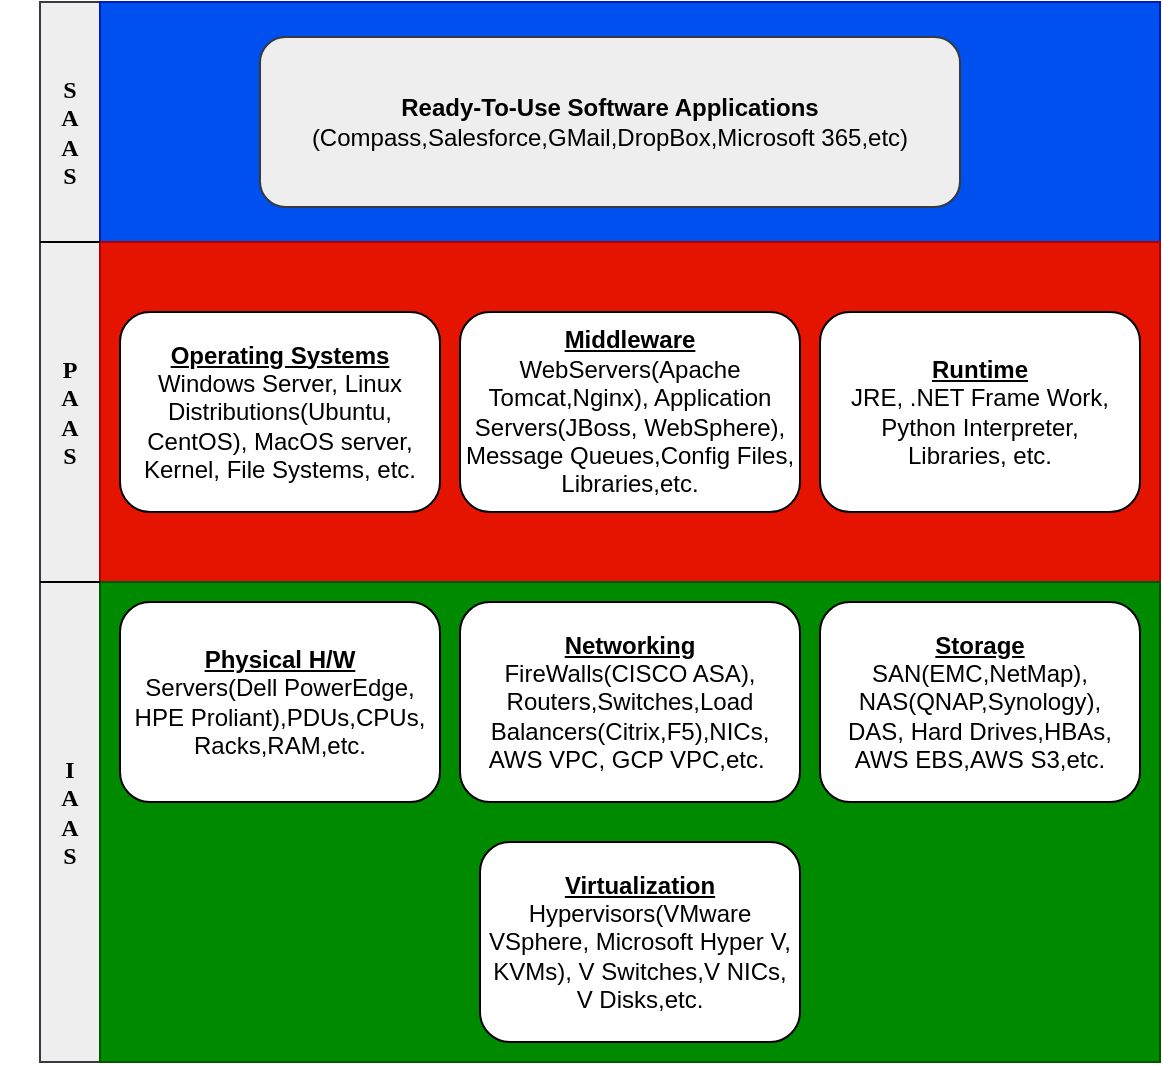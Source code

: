 <mxfile version="26.0.10">
  <diagram name="Page-1" id="xQfCdXBaoYpENJeM7S9G">
    <mxGraphModel dx="1050" dy="563" grid="1" gridSize="10" guides="1" tooltips="1" connect="1" arrows="1" fold="1" page="1" pageScale="1" pageWidth="850" pageHeight="1100" math="0" shadow="0">
      <root>
        <mxCell id="0" />
        <mxCell id="1" parent="0" />
        <mxCell id="vwg0xqAuFkWLNpj44O0B-1" value="" style="whiteSpace=wrap;html=1;aspect=fixed;fillColor=#eeeeee;strokeColor=#36393d;" vertex="1" parent="1">
          <mxGeometry x="120" y="70" width="530" height="530" as="geometry" />
        </mxCell>
        <mxCell id="vwg0xqAuFkWLNpj44O0B-2" value="" style="rounded=0;whiteSpace=wrap;html=1;fillColor=#0050ef;fontColor=#ffffff;strokeColor=#001DBC;" vertex="1" parent="1">
          <mxGeometry x="150" y="70" width="530" height="120" as="geometry" />
        </mxCell>
        <mxCell id="vwg0xqAuFkWLNpj44O0B-3" value="" style="rounded=0;whiteSpace=wrap;html=1;fillColor=#e51400;strokeColor=#B20000;fontColor=#ffffff;" vertex="1" parent="1">
          <mxGeometry x="150" y="190" width="530" height="170" as="geometry" />
        </mxCell>
        <mxCell id="vwg0xqAuFkWLNpj44O0B-4" value="" style="rounded=0;whiteSpace=wrap;html=1;fillColor=#008a00;strokeColor=#005700;fontColor=#ffffff;" vertex="1" parent="1">
          <mxGeometry x="150" y="360" width="530" height="240" as="geometry" />
        </mxCell>
        <mxCell id="vwg0xqAuFkWLNpj44O0B-5" value="&lt;b&gt;&lt;u&gt;Physical H/W&lt;/u&gt;&lt;/b&gt;&lt;div&gt;Servers(Dell PowerEdge, HPE&lt;span style=&quot;background-color: transparent; color: light-dark(rgb(0, 0, 0), rgb(255, 255, 255));&quot;&gt;&amp;nbsp;Proliant),PDUs,CPUs,&lt;/span&gt;&lt;/div&gt;&lt;div&gt;&lt;span style=&quot;background-color: transparent; color: light-dark(rgb(0, 0, 0), rgb(255, 255, 255));&quot;&gt;Racks,RAM,etc.&lt;/span&gt;&lt;/div&gt;" style="rounded=1;whiteSpace=wrap;html=1;" vertex="1" parent="1">
          <mxGeometry x="160" y="370" width="160" height="100" as="geometry" />
        </mxCell>
        <mxCell id="vwg0xqAuFkWLNpj44O0B-6" value="&lt;b&gt;&lt;u&gt;Networking&lt;/u&gt;&lt;/b&gt;&lt;div&gt;FireWalls(CISCO ASA),&lt;/div&gt;&lt;div&gt;Routers,Switches,Load Balancers(Citrix,F5),NICs,&lt;/div&gt;&lt;div&gt;AWS VPC, GCP VPC,etc.&amp;nbsp;&lt;/div&gt;" style="rounded=1;whiteSpace=wrap;html=1;align=center;" vertex="1" parent="1">
          <mxGeometry x="330" y="370" width="170" height="100" as="geometry" />
        </mxCell>
        <mxCell id="vwg0xqAuFkWLNpj44O0B-7" value="&lt;b&gt;&lt;u&gt;Storage&lt;/u&gt;&lt;/b&gt;&lt;div&gt;SAN(EMC,NetMap),&lt;/div&gt;&lt;div&gt;NAS(QNAP,Synology),&lt;/div&gt;&lt;div&gt;DAS, Hard Drives,HBAs,&lt;/div&gt;&lt;div&gt;AWS EBS,AWS S3,etc.&lt;/div&gt;" style="rounded=1;whiteSpace=wrap;html=1;" vertex="1" parent="1">
          <mxGeometry x="510" y="370" width="160" height="100" as="geometry" />
        </mxCell>
        <mxCell id="vwg0xqAuFkWLNpj44O0B-8" value="&lt;b style=&quot;&quot;&gt;&lt;u&gt;Virtualization&lt;/u&gt;&lt;/b&gt;&lt;div&gt;Hypervisors(VMware VSphere, Microsoft Hyper V, KVMs), V Switches,V NICs, V Disks,etc.&lt;/div&gt;" style="rounded=1;whiteSpace=wrap;html=1;" vertex="1" parent="1">
          <mxGeometry x="340" y="490" width="160" height="100" as="geometry" />
        </mxCell>
        <mxCell id="vwg0xqAuFkWLNpj44O0B-9" value="&lt;b&gt;&lt;u&gt;Operating Systems&lt;/u&gt;&lt;/b&gt;&lt;div&gt;&lt;span style=&quot;background-color: transparent; color: light-dark(rgb(0, 0, 0), rgb(255, 255, 255));&quot;&gt;Windows Server, Linux Distributions(Ubuntu, CentOS), MacOS server,&lt;/span&gt;&lt;/div&gt;&lt;div&gt;&lt;span style=&quot;background-color: transparent; color: light-dark(rgb(0, 0, 0), rgb(255, 255, 255));&quot;&gt;Kernel, File Systems, etc.&lt;/span&gt;&lt;/div&gt;" style="rounded=1;whiteSpace=wrap;html=1;" vertex="1" parent="1">
          <mxGeometry x="160" y="225" width="160" height="100" as="geometry" />
        </mxCell>
        <mxCell id="vwg0xqAuFkWLNpj44O0B-10" value="&lt;b&gt;&lt;u&gt;Middleware&lt;/u&gt;&lt;/b&gt;&lt;div&gt;WebServers(Apache Tomcat,Nginx), Application Servers(JBoss, WebSphere),&lt;/div&gt;&lt;div&gt;Message Queues,Config Files,&lt;/div&gt;&lt;div&gt;Libraries,etc.&lt;/div&gt;" style="rounded=1;whiteSpace=wrap;html=1;" vertex="1" parent="1">
          <mxGeometry x="330" y="225" width="170" height="100" as="geometry" />
        </mxCell>
        <mxCell id="vwg0xqAuFkWLNpj44O0B-11" value="&lt;b&gt;&lt;u&gt;Runtime&lt;/u&gt;&lt;/b&gt;&lt;div&gt;JRE, .NET Frame Work,&lt;/div&gt;&lt;div&gt;Python Interpreter,&lt;/div&gt;&lt;div&gt;Libraries, etc.&lt;/div&gt;" style="rounded=1;whiteSpace=wrap;html=1;" vertex="1" parent="1">
          <mxGeometry x="510" y="225" width="160" height="100" as="geometry" />
        </mxCell>
        <mxCell id="vwg0xqAuFkWLNpj44O0B-16" value="" style="endArrow=none;html=1;rounded=0;entryX=0;entryY=0;entryDx=0;entryDy=0;" edge="1" parent="1" target="vwg0xqAuFkWLNpj44O0B-3">
          <mxGeometry width="50" height="50" relative="1" as="geometry">
            <mxPoint x="120" y="190" as="sourcePoint" />
            <mxPoint x="80" y="160" as="targetPoint" />
          </mxGeometry>
        </mxCell>
        <mxCell id="vwg0xqAuFkWLNpj44O0B-17" value="" style="endArrow=none;html=1;rounded=0;" edge="1" parent="1">
          <mxGeometry width="50" height="50" relative="1" as="geometry">
            <mxPoint x="120" y="360" as="sourcePoint" />
            <mxPoint x="150" y="360" as="targetPoint" />
          </mxGeometry>
        </mxCell>
        <mxCell id="vwg0xqAuFkWLNpj44O0B-20" value="&lt;b&gt;&lt;font face=&quot;Verdana&quot; style=&quot;color: light-dark(rgb(0, 0, 0), rgb(234, 107, 102));&quot;&gt;I&lt;/font&gt;&lt;/b&gt;&lt;div&gt;&lt;b&gt;&lt;font face=&quot;Verdana&quot; style=&quot;color: light-dark(rgb(0, 0, 0), rgb(234, 107, 102));&quot;&gt;A&lt;/font&gt;&lt;/b&gt;&lt;/div&gt;&lt;div&gt;&lt;b&gt;&lt;font face=&quot;Verdana&quot; style=&quot;color: light-dark(rgb(0, 0, 0), rgb(234, 107, 102));&quot;&gt;A&lt;/font&gt;&lt;/b&gt;&lt;/div&gt;&lt;div&gt;&lt;b&gt;&lt;font face=&quot;Verdana&quot; style=&quot;color: light-dark(rgb(0, 0, 0), rgb(234, 107, 102));&quot;&gt;S&lt;/font&gt;&lt;/b&gt;&lt;/div&gt;" style="text;strokeColor=none;align=center;fillColor=none;html=1;verticalAlign=middle;whiteSpace=wrap;rounded=0;" vertex="1" parent="1">
          <mxGeometry x="100" y="420" width="70" height="110" as="geometry" />
        </mxCell>
        <mxCell id="vwg0xqAuFkWLNpj44O0B-21" value="&lt;b&gt;&lt;font face=&quot;Verdana&quot; style=&quot;color: light-dark(rgb(0, 0, 0), rgb(0, 255, 255));&quot;&gt;P&lt;/font&gt;&lt;/b&gt;&lt;div&gt;&lt;b&gt;&lt;font face=&quot;Verdana&quot; style=&quot;color: light-dark(rgb(0, 0, 0), rgb(0, 255, 255));&quot;&gt;A&lt;/font&gt;&lt;/b&gt;&lt;/div&gt;&lt;div&gt;&lt;b&gt;&lt;font face=&quot;Verdana&quot; style=&quot;color: light-dark(rgb(0, 0, 0), rgb(0, 255, 255));&quot;&gt;A&lt;/font&gt;&lt;/b&gt;&lt;/div&gt;&lt;div&gt;&lt;b&gt;&lt;font face=&quot;Verdana&quot; style=&quot;color: light-dark(rgb(0, 0, 0), rgb(0, 255, 255));&quot;&gt;S&lt;/font&gt;&lt;/b&gt;&lt;/div&gt;" style="text;strokeColor=none;align=center;fillColor=none;html=1;verticalAlign=middle;whiteSpace=wrap;rounded=0;" vertex="1" parent="1">
          <mxGeometry x="100" y="235" width="70" height="80" as="geometry" />
        </mxCell>
        <mxCell id="vwg0xqAuFkWLNpj44O0B-22" value="&lt;b&gt;&lt;font face=&quot;Verdana&quot; style=&quot;color: light-dark(rgb(0, 0, 0), rgb(128, 255, 0));&quot;&gt;S&lt;/font&gt;&lt;/b&gt;&lt;div&gt;&lt;b&gt;&lt;font face=&quot;Verdana&quot; style=&quot;color: light-dark(rgb(0, 0, 0), rgb(128, 255, 0));&quot;&gt;A&lt;br&gt;A&lt;br&gt;S&lt;/font&gt;&lt;/b&gt;&lt;/div&gt;" style="text;strokeColor=none;align=center;fillColor=none;html=1;verticalAlign=middle;whiteSpace=wrap;rounded=0;" vertex="1" parent="1">
          <mxGeometry x="100" y="120" width="70" height="30" as="geometry" />
        </mxCell>
        <mxCell id="vwg0xqAuFkWLNpj44O0B-23" value="&lt;b&gt;Ready-To-Use Software Applications&lt;/b&gt;&lt;div&gt;(Compass,Salesforce,GMail,DropBox,Microsoft 365,etc)&lt;/div&gt;" style="rounded=1;whiteSpace=wrap;html=1;fillColor=#eeeeee;strokeColor=#36393d;" vertex="1" parent="1">
          <mxGeometry x="230" y="87.5" width="350" height="85" as="geometry" />
        </mxCell>
      </root>
    </mxGraphModel>
  </diagram>
</mxfile>

